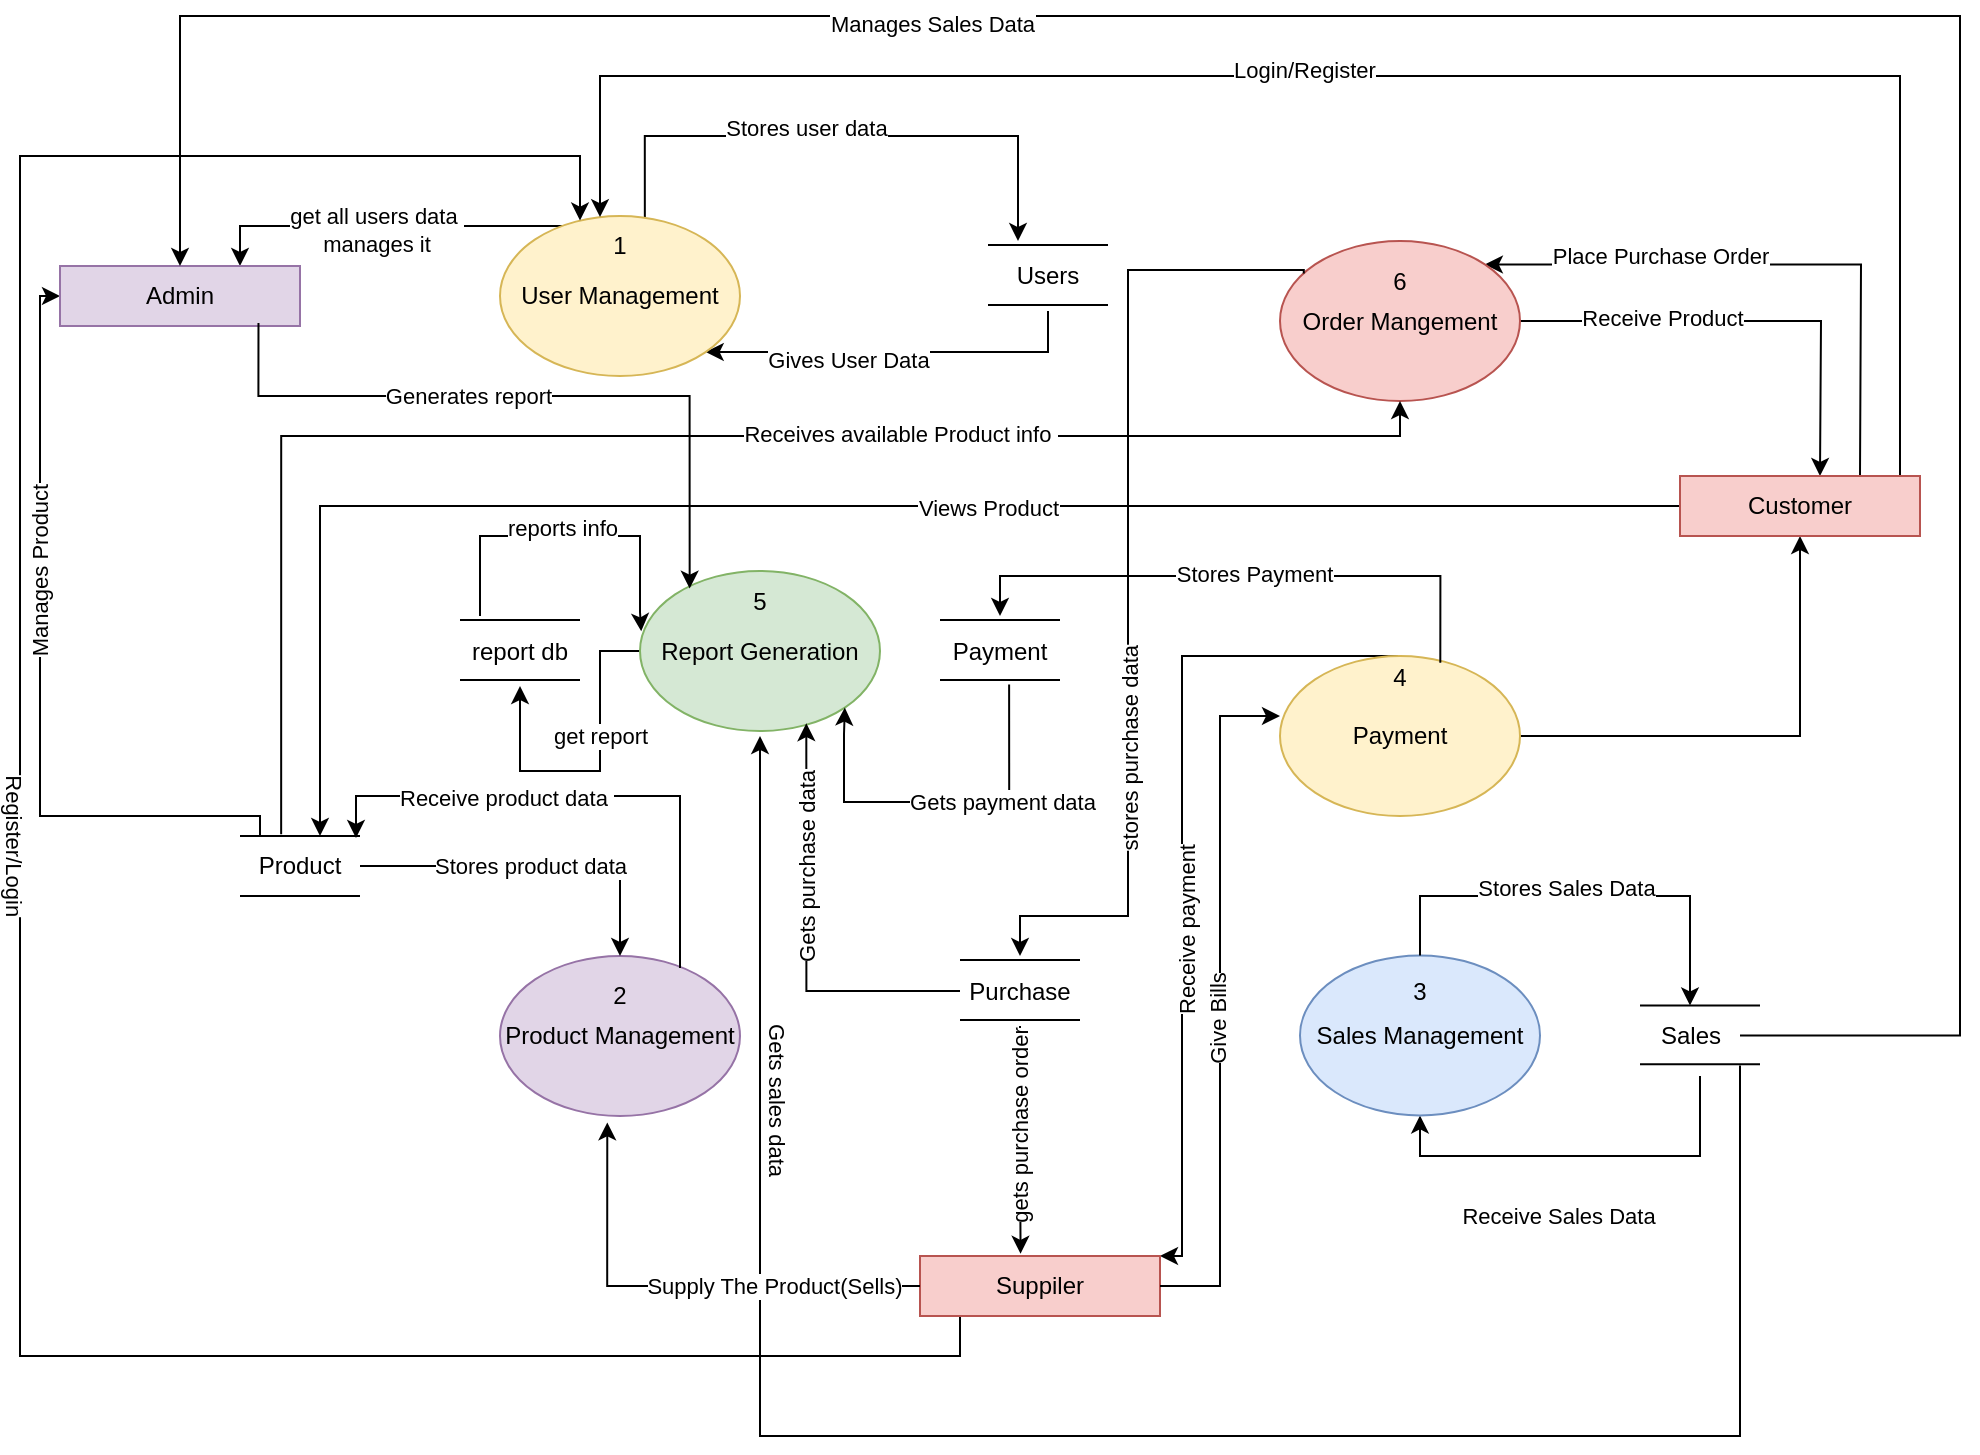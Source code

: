 <mxfile version="25.0.3">
  <diagram name="Page-1" id="QI1-nRxk9tai80xF-hu7">
    <mxGraphModel dx="2430" dy="2038" grid="1" gridSize="10" guides="1" tooltips="1" connect="1" arrows="1" fold="1" page="1" pageScale="1" pageWidth="827" pageHeight="1169" math="0" shadow="0">
      <root>
        <mxCell id="0" />
        <mxCell id="1" parent="0" />
        <mxCell id="sDaLeNxkE3oWeTUwoX5g-49" style="edgeStyle=orthogonalEdgeStyle;rounded=0;orthogonalLoop=1;jettySize=auto;html=1;exitX=1;exitY=0;exitDx=0;exitDy=0;entryX=0.25;entryY=0;entryDx=0;entryDy=0;" parent="1" target="sDaLeNxkE3oWeTUwoX5g-46" edge="1">
          <mxGeometry relative="1" as="geometry">
            <mxPoint x="212.426" y="91.716" as="sourcePoint" />
            <mxPoint x="384" y="92.5" as="targetPoint" />
            <Array as="points">
              <mxPoint x="212" y="50" />
              <mxPoint x="399" y="50" />
            </Array>
          </mxGeometry>
        </mxCell>
        <mxCell id="sDaLeNxkE3oWeTUwoX5g-50" value="Stores user data" style="edgeLabel;html=1;align=center;verticalAlign=middle;resizable=0;points=[];" parent="sDaLeNxkE3oWeTUwoX5g-49" vertex="1" connectable="0">
          <mxGeometry x="-0.127" y="4" relative="1" as="geometry">
            <mxPoint as="offset" />
          </mxGeometry>
        </mxCell>
        <mxCell id="sDaLeNxkE3oWeTUwoX5g-67" style="edgeStyle=orthogonalEdgeStyle;rounded=0;orthogonalLoop=1;jettySize=auto;html=1;entryX=0.75;entryY=0;entryDx=0;entryDy=0;" parent="1" source="sDaLeNxkE3oWeTUwoX5g-1" target="sDaLeNxkE3oWeTUwoX5g-17" edge="1">
          <mxGeometry relative="1" as="geometry">
            <Array as="points">
              <mxPoint x="10" y="95" />
            </Array>
          </mxGeometry>
        </mxCell>
        <mxCell id="sDaLeNxkE3oWeTUwoX5g-68" value="get all users data&amp;nbsp;&lt;div&gt;manages it&lt;/div&gt;" style="edgeLabel;html=1;align=center;verticalAlign=middle;resizable=0;points=[];" parent="sDaLeNxkE3oWeTUwoX5g-67" vertex="1" connectable="0">
          <mxGeometry x="0.026" y="2" relative="1" as="geometry">
            <mxPoint as="offset" />
          </mxGeometry>
        </mxCell>
        <mxCell id="sDaLeNxkE3oWeTUwoX5g-69" style="edgeStyle=orthogonalEdgeStyle;rounded=0;orthogonalLoop=1;jettySize=auto;html=1;entryX=0.5;entryY=1;entryDx=0;entryDy=0;startArrow=classic;startFill=1;endArrow=none;endFill=0;" parent="1" source="sDaLeNxkE3oWeTUwoX5g-1" target="sDaLeNxkE3oWeTUwoX5g-46" edge="1">
          <mxGeometry relative="1" as="geometry">
            <Array as="points">
              <mxPoint x="414" y="158" />
            </Array>
          </mxGeometry>
        </mxCell>
        <mxCell id="sDaLeNxkE3oWeTUwoX5g-70" value="Gives User Data" style="edgeLabel;html=1;align=center;verticalAlign=middle;resizable=0;points=[];" parent="sDaLeNxkE3oWeTUwoX5g-69" vertex="1" connectable="0">
          <mxGeometry x="-0.261" y="-4" relative="1" as="geometry">
            <mxPoint as="offset" />
          </mxGeometry>
        </mxCell>
        <mxCell id="sDaLeNxkE3oWeTUwoX5g-1" value="User Management" style="ellipse;whiteSpace=wrap;html=1;fillColor=#fff2cc;strokeColor=#d6b656;" parent="1" vertex="1">
          <mxGeometry x="140" y="90" width="120" height="80" as="geometry" />
        </mxCell>
        <mxCell id="sDaLeNxkE3oWeTUwoX5g-117" style="edgeStyle=orthogonalEdgeStyle;rounded=0;orthogonalLoop=1;jettySize=auto;html=1;entryX=0.5;entryY=1;entryDx=0;entryDy=0;" parent="1" source="sDaLeNxkE3oWeTUwoX5g-2" target="sDaLeNxkE3oWeTUwoX5g-112" edge="1">
          <mxGeometry relative="1" as="geometry" />
        </mxCell>
        <mxCell id="sDaLeNxkE3oWeTUwoX5g-118" value="get report" style="edgeLabel;html=1;align=center;verticalAlign=middle;resizable=0;points=[];" parent="sDaLeNxkE3oWeTUwoX5g-117" vertex="1" connectable="0">
          <mxGeometry x="-0.241" relative="1" as="geometry">
            <mxPoint y="1" as="offset" />
          </mxGeometry>
        </mxCell>
        <mxCell id="sDaLeNxkE3oWeTUwoX5g-2" value="Report Generation" style="ellipse;whiteSpace=wrap;html=1;fillColor=#d5e8d4;strokeColor=#82b366;" parent="1" vertex="1">
          <mxGeometry x="210" y="267.5" width="120" height="80" as="geometry" />
        </mxCell>
        <mxCell id="sDaLeNxkE3oWeTUwoX5g-3" value="Product Management" style="ellipse;whiteSpace=wrap;html=1;fillColor=#e1d5e7;strokeColor=#9673a6;" parent="1" vertex="1">
          <mxGeometry x="140" y="460" width="120" height="80" as="geometry" />
        </mxCell>
        <mxCell id="sDaLeNxkE3oWeTUwoX5g-32" style="edgeStyle=orthogonalEdgeStyle;rounded=0;orthogonalLoop=1;jettySize=auto;html=1;" parent="1" source="sDaLeNxkE3oWeTUwoX5g-4" edge="1">
          <mxGeometry relative="1" as="geometry">
            <mxPoint x="800" y="220" as="targetPoint" />
          </mxGeometry>
        </mxCell>
        <mxCell id="sDaLeNxkE3oWeTUwoX5g-33" value="Receive Product" style="edgeLabel;html=1;align=center;verticalAlign=middle;resizable=0;points=[];" parent="sDaLeNxkE3oWeTUwoX5g-32" vertex="1" connectable="0">
          <mxGeometry x="-0.377" y="2" relative="1" as="geometry">
            <mxPoint as="offset" />
          </mxGeometry>
        </mxCell>
        <mxCell id="sDaLeNxkE3oWeTUwoX5g-34" style="edgeStyle=orthogonalEdgeStyle;rounded=0;orthogonalLoop=1;jettySize=auto;html=1;exitX=1;exitY=0;exitDx=0;exitDy=0;startArrow=classic;startFill=1;endArrow=none;endFill=0;" parent="1" source="sDaLeNxkE3oWeTUwoX5g-4" edge="1">
          <mxGeometry relative="1" as="geometry">
            <mxPoint x="820" y="220" as="targetPoint" />
          </mxGeometry>
        </mxCell>
        <mxCell id="sDaLeNxkE3oWeTUwoX5g-39" value="Text" style="edgeLabel;html=1;align=center;verticalAlign=middle;resizable=0;points=[];" parent="sDaLeNxkE3oWeTUwoX5g-34" vertex="1" connectable="0">
          <mxGeometry x="-0.418" y="4" relative="1" as="geometry">
            <mxPoint as="offset" />
          </mxGeometry>
        </mxCell>
        <mxCell id="sDaLeNxkE3oWeTUwoX5g-40" value="Place Purchase Order" style="edgeLabel;html=1;align=center;verticalAlign=middle;resizable=0;points=[];" parent="sDaLeNxkE3oWeTUwoX5g-34" vertex="1" connectable="0">
          <mxGeometry x="-0.405" y="4" relative="1" as="geometry">
            <mxPoint as="offset" />
          </mxGeometry>
        </mxCell>
        <mxCell id="sDaLeNxkE3oWeTUwoX5g-4" value="Order Mangement" style="ellipse;whiteSpace=wrap;html=1;fillColor=#f8cecc;strokeColor=#b85450;" parent="1" vertex="1">
          <mxGeometry x="530" y="102.5" width="120" height="80" as="geometry" />
        </mxCell>
        <mxCell id="sDaLeNxkE3oWeTUwoX5g-20" style="edgeStyle=orthogonalEdgeStyle;rounded=0;orthogonalLoop=1;jettySize=auto;html=1;" parent="1" target="sDaLeNxkE3oWeTUwoX5g-1" edge="1">
          <mxGeometry relative="1" as="geometry">
            <mxPoint x="160" y="179.95" as="targetPoint" />
            <mxPoint x="370" y="639.9" as="sourcePoint" />
            <Array as="points">
              <mxPoint x="370" y="660" />
              <mxPoint x="-100" y="660" />
              <mxPoint x="-100" y="60" />
              <mxPoint x="180" y="60" />
            </Array>
          </mxGeometry>
        </mxCell>
        <mxCell id="sDaLeNxkE3oWeTUwoX5g-21" value="Register/Login" style="edgeLabel;html=1;align=center;verticalAlign=middle;resizable=0;points=[];rotation=90;" parent="sDaLeNxkE3oWeTUwoX5g-20" vertex="1" connectable="0">
          <mxGeometry x="0.064" y="3" relative="1" as="geometry">
            <mxPoint as="offset" />
          </mxGeometry>
        </mxCell>
        <mxCell id="sDaLeNxkE3oWeTUwoX5g-62" style="edgeStyle=orthogonalEdgeStyle;rounded=0;orthogonalLoop=1;jettySize=auto;html=1;startArrow=classic;startFill=1;endArrow=none;endFill=0;" parent="1" source="sDaLeNxkE3oWeTUwoX5g-5" edge="1">
          <mxGeometry relative="1" as="geometry">
            <mxPoint x="740" y="520" as="targetPoint" />
            <Array as="points">
              <mxPoint x="600" y="560" />
              <mxPoint x="740" y="560" />
            </Array>
          </mxGeometry>
        </mxCell>
        <mxCell id="sDaLeNxkE3oWeTUwoX5g-64" value="Receive Sales Data" style="edgeLabel;html=1;align=center;verticalAlign=middle;resizable=0;points=[];" parent="sDaLeNxkE3oWeTUwoX5g-62" vertex="1" connectable="0">
          <mxGeometry x="-0.106" relative="1" as="geometry">
            <mxPoint y="30" as="offset" />
          </mxGeometry>
        </mxCell>
        <mxCell id="sDaLeNxkE3oWeTUwoX5g-5" value="Sales Management" style="ellipse;whiteSpace=wrap;html=1;fillColor=#dae8fc;strokeColor=#6c8ebf;" parent="1" vertex="1">
          <mxGeometry x="540" y="459.72" width="120" height="80" as="geometry" />
        </mxCell>
        <mxCell id="sDaLeNxkE3oWeTUwoX5g-85" style="edgeStyle=orthogonalEdgeStyle;rounded=0;orthogonalLoop=1;jettySize=auto;html=1;entryX=1;entryY=0;entryDx=0;entryDy=0;" parent="1" source="sDaLeNxkE3oWeTUwoX5g-6" target="sDaLeNxkE3oWeTUwoX5g-37" edge="1">
          <mxGeometry relative="1" as="geometry">
            <mxPoint x="480" y="590.8" as="targetPoint" />
            <mxPoint x="530" y="310" as="sourcePoint" />
            <Array as="points">
              <mxPoint x="481" y="310" />
              <mxPoint x="481" y="610" />
            </Array>
          </mxGeometry>
        </mxCell>
        <mxCell id="sDaLeNxkE3oWeTUwoX5g-86" value="Receive payment" style="edgeLabel;html=1;align=center;verticalAlign=middle;resizable=0;points=[];rotation=-90;" parent="sDaLeNxkE3oWeTUwoX5g-85" vertex="1" connectable="0">
          <mxGeometry x="0.171" y="2" relative="1" as="geometry">
            <mxPoint as="offset" />
          </mxGeometry>
        </mxCell>
        <mxCell id="UcJZeBD1wfvm-UtKNEO4-1" style="edgeStyle=orthogonalEdgeStyle;rounded=0;orthogonalLoop=1;jettySize=auto;html=1;entryX=0.5;entryY=1;entryDx=0;entryDy=0;" edge="1" parent="1" source="sDaLeNxkE3oWeTUwoX5g-6" target="sDaLeNxkE3oWeTUwoX5g-38">
          <mxGeometry relative="1" as="geometry" />
        </mxCell>
        <mxCell id="sDaLeNxkE3oWeTUwoX5g-6" value="Payment" style="ellipse;whiteSpace=wrap;html=1;fillColor=#fff2cc;strokeColor=#d6b656;" parent="1" vertex="1">
          <mxGeometry x="530" y="310" width="120" height="80" as="geometry" />
        </mxCell>
        <mxCell id="sDaLeNxkE3oWeTUwoX5g-10" style="edgeStyle=orthogonalEdgeStyle;rounded=0;orthogonalLoop=1;jettySize=auto;html=1;" parent="1" source="sDaLeNxkE3oWeTUwoX5g-7" target="sDaLeNxkE3oWeTUwoX5g-3" edge="1">
          <mxGeometry relative="1" as="geometry" />
        </mxCell>
        <mxCell id="sDaLeNxkE3oWeTUwoX5g-11" value="Stores product data" style="edgeLabel;html=1;align=center;verticalAlign=middle;resizable=0;points=[];" parent="sDaLeNxkE3oWeTUwoX5g-10" vertex="1" connectable="0">
          <mxGeometry x="-0.233" y="1" relative="1" as="geometry">
            <mxPoint x="18" y="1" as="offset" />
          </mxGeometry>
        </mxCell>
        <mxCell id="sDaLeNxkE3oWeTUwoX5g-18" style="edgeStyle=orthogonalEdgeStyle;rounded=0;orthogonalLoop=1;jettySize=auto;html=1;entryX=0;entryY=0.5;entryDx=0;entryDy=0;" parent="1" target="sDaLeNxkE3oWeTUwoX5g-17" edge="1">
          <mxGeometry relative="1" as="geometry">
            <mxPoint x="70" y="400" as="sourcePoint" />
            <Array as="points">
              <mxPoint x="20" y="400" />
              <mxPoint x="20" y="390" />
              <mxPoint x="-90" y="390" />
              <mxPoint x="-90" y="130" />
            </Array>
          </mxGeometry>
        </mxCell>
        <mxCell id="sDaLeNxkE3oWeTUwoX5g-19" value="Manages Product" style="edgeLabel;html=1;align=center;verticalAlign=middle;resizable=0;points=[];rotation=-90;" parent="sDaLeNxkE3oWeTUwoX5g-18" vertex="1" connectable="0">
          <mxGeometry x="-0.053" y="4" relative="1" as="geometry">
            <mxPoint x="4" y="-84" as="offset" />
          </mxGeometry>
        </mxCell>
        <mxCell id="sDaLeNxkE3oWeTUwoX5g-75" style="edgeStyle=orthogonalEdgeStyle;rounded=0;orthogonalLoop=1;jettySize=auto;html=1;entryX=0.5;entryY=1;entryDx=0;entryDy=0;exitX=0.343;exitY=-0.031;exitDx=0;exitDy=0;exitPerimeter=0;" parent="1" source="sDaLeNxkE3oWeTUwoX5g-7" target="sDaLeNxkE3oWeTUwoX5g-4" edge="1">
          <mxGeometry relative="1" as="geometry">
            <mxPoint x="70" y="420" as="sourcePoint" />
            <mxPoint x="590" y="180" as="targetPoint" />
            <Array as="points">
              <mxPoint x="31" y="200" />
              <mxPoint x="590" y="200" />
            </Array>
          </mxGeometry>
        </mxCell>
        <mxCell id="sDaLeNxkE3oWeTUwoX5g-77" value="Receives available Product info&amp;nbsp;" style="edgeLabel;html=1;align=center;verticalAlign=middle;resizable=0;points=[];" parent="sDaLeNxkE3oWeTUwoX5g-75" vertex="1" connectable="0">
          <mxGeometry x="0.208" y="1" relative="1" as="geometry">
            <mxPoint x="40" as="offset" />
          </mxGeometry>
        </mxCell>
        <mxCell id="sDaLeNxkE3oWeTUwoX5g-7" value="Product" style="text;html=1;align=center;verticalAlign=middle;whiteSpace=wrap;rounded=0;" parent="1" vertex="1">
          <mxGeometry x="10" y="400" width="60" height="30" as="geometry" />
        </mxCell>
        <mxCell id="sDaLeNxkE3oWeTUwoX5g-8" value="" style="endArrow=none;html=1;rounded=0;" parent="1" edge="1">
          <mxGeometry width="50" height="50" relative="1" as="geometry">
            <mxPoint x="10" y="430" as="sourcePoint" />
            <mxPoint x="70" y="430" as="targetPoint" />
            <Array as="points" />
          </mxGeometry>
        </mxCell>
        <mxCell id="sDaLeNxkE3oWeTUwoX5g-9" value="" style="endArrow=none;html=1;rounded=0;" parent="1" edge="1">
          <mxGeometry width="50" height="50" relative="1" as="geometry">
            <mxPoint x="10" y="400" as="sourcePoint" />
            <mxPoint x="70" y="400" as="targetPoint" />
            <Array as="points" />
          </mxGeometry>
        </mxCell>
        <mxCell id="sDaLeNxkE3oWeTUwoX5g-12" style="edgeStyle=orthogonalEdgeStyle;rounded=0;orthogonalLoop=1;jettySize=auto;html=1;startArrow=classic;startFill=1;endArrow=none;endFill=0;" parent="1" edge="1">
          <mxGeometry relative="1" as="geometry">
            <mxPoint x="68" y="401" as="sourcePoint" />
            <mxPoint x="230" y="466" as="targetPoint" />
            <Array as="points">
              <mxPoint x="68" y="380" />
              <mxPoint x="230" y="380" />
              <mxPoint x="230" y="466" />
            </Array>
          </mxGeometry>
        </mxCell>
        <mxCell id="sDaLeNxkE3oWeTUwoX5g-16" value="Receive product data&amp;nbsp;" style="edgeLabel;html=1;align=center;verticalAlign=middle;resizable=0;points=[];" parent="sDaLeNxkE3oWeTUwoX5g-12" vertex="1" connectable="0">
          <mxGeometry x="-0.288" y="-1" relative="1" as="geometry">
            <mxPoint as="offset" />
          </mxGeometry>
        </mxCell>
        <mxCell id="sDaLeNxkE3oWeTUwoX5g-17" value="Admin" style="rounded=0;whiteSpace=wrap;html=1;fillColor=#e1d5e7;strokeColor=#9673a6;" parent="1" vertex="1">
          <mxGeometry x="-80" y="115" width="120" height="30" as="geometry" />
        </mxCell>
        <mxCell id="sDaLeNxkE3oWeTUwoX5g-30" style="edgeStyle=orthogonalEdgeStyle;rounded=0;orthogonalLoop=1;jettySize=auto;html=1;" parent="1" target="sDaLeNxkE3oWeTUwoX5g-1" edge="1">
          <mxGeometry relative="1" as="geometry">
            <mxPoint x="840" y="220" as="sourcePoint" />
            <Array as="points">
              <mxPoint x="840" y="20" />
              <mxPoint x="190" y="20" />
            </Array>
          </mxGeometry>
        </mxCell>
        <mxCell id="sDaLeNxkE3oWeTUwoX5g-31" value="Login/Register" style="edgeLabel;html=1;align=center;verticalAlign=middle;resizable=0;points=[];" parent="sDaLeNxkE3oWeTUwoX5g-30" vertex="1" connectable="0">
          <mxGeometry x="0.083" y="-3" relative="1" as="geometry">
            <mxPoint as="offset" />
          </mxGeometry>
        </mxCell>
        <mxCell id="sDaLeNxkE3oWeTUwoX5g-37" value="Suppiler" style="rounded=0;whiteSpace=wrap;html=1;fillColor=#f8cecc;strokeColor=#b85450;" parent="1" vertex="1">
          <mxGeometry x="350" y="610" width="120" height="30" as="geometry" />
        </mxCell>
        <mxCell id="sDaLeNxkE3oWeTUwoX5g-41" style="edgeStyle=orthogonalEdgeStyle;rounded=0;orthogonalLoop=1;jettySize=auto;html=1;" parent="1" source="sDaLeNxkE3oWeTUwoX5g-38" edge="1">
          <mxGeometry relative="1" as="geometry">
            <mxPoint x="50" y="400" as="targetPoint" />
            <Array as="points">
              <mxPoint x="50" y="235" />
              <mxPoint x="50" y="400" />
            </Array>
          </mxGeometry>
        </mxCell>
        <mxCell id="sDaLeNxkE3oWeTUwoX5g-42" value="Views Product" style="edgeLabel;html=1;align=center;verticalAlign=middle;resizable=0;points=[];" parent="sDaLeNxkE3oWeTUwoX5g-41" vertex="1" connectable="0">
          <mxGeometry x="-0.18" y="1" relative="1" as="geometry">
            <mxPoint as="offset" />
          </mxGeometry>
        </mxCell>
        <mxCell id="sDaLeNxkE3oWeTUwoX5g-38" value="Customer" style="rounded=0;whiteSpace=wrap;html=1;fillColor=#f8cecc;strokeColor=#b85450;" parent="1" vertex="1">
          <mxGeometry x="730" y="220" width="120" height="30" as="geometry" />
        </mxCell>
        <mxCell id="sDaLeNxkE3oWeTUwoX5g-46" value="Users" style="text;html=1;align=center;verticalAlign=middle;whiteSpace=wrap;rounded=0;" parent="1" vertex="1">
          <mxGeometry x="384" y="102.5" width="60" height="35" as="geometry" />
        </mxCell>
        <mxCell id="sDaLeNxkE3oWeTUwoX5g-47" value="" style="endArrow=none;html=1;rounded=0;" parent="1" edge="1">
          <mxGeometry width="50" height="50" relative="1" as="geometry">
            <mxPoint x="384" y="134.44" as="sourcePoint" />
            <mxPoint x="444" y="134.44" as="targetPoint" />
            <Array as="points" />
          </mxGeometry>
        </mxCell>
        <mxCell id="sDaLeNxkE3oWeTUwoX5g-48" value="" style="endArrow=none;html=1;rounded=0;" parent="1" edge="1">
          <mxGeometry width="50" height="50" relative="1" as="geometry">
            <mxPoint x="384" y="104.44" as="sourcePoint" />
            <mxPoint x="444" y="104.44" as="targetPoint" />
            <Array as="points" />
          </mxGeometry>
        </mxCell>
        <mxCell id="sDaLeNxkE3oWeTUwoX5g-55" value="" style="endArrow=none;html=1;rounded=0;" parent="1" edge="1">
          <mxGeometry width="50" height="50" relative="1" as="geometry">
            <mxPoint x="710" y="514.16" as="sourcePoint" />
            <mxPoint x="770" y="514.16" as="targetPoint" />
            <Array as="points" />
          </mxGeometry>
        </mxCell>
        <mxCell id="sDaLeNxkE3oWeTUwoX5g-56" value="" style="endArrow=none;html=1;rounded=0;" parent="1" edge="1">
          <mxGeometry width="50" height="50" relative="1" as="geometry">
            <mxPoint x="710" y="484.72" as="sourcePoint" />
            <mxPoint x="770" y="484.72" as="targetPoint" />
            <Array as="points" />
          </mxGeometry>
        </mxCell>
        <mxCell id="sDaLeNxkE3oWeTUwoX5g-60" style="edgeStyle=orthogonalEdgeStyle;rounded=0;orthogonalLoop=1;jettySize=auto;html=1;entryX=0.5;entryY=0;entryDx=0;entryDy=0;startArrow=classic;startFill=1;endArrow=none;endFill=0;" parent="1" source="sDaLeNxkE3oWeTUwoX5g-59" target="sDaLeNxkE3oWeTUwoX5g-5" edge="1">
          <mxGeometry relative="1" as="geometry">
            <Array as="points">
              <mxPoint x="735" y="430" />
              <mxPoint x="600" y="430" />
            </Array>
          </mxGeometry>
        </mxCell>
        <mxCell id="sDaLeNxkE3oWeTUwoX5g-61" value="Stores Sales Data" style="edgeLabel;html=1;align=center;verticalAlign=middle;resizable=0;points=[];" parent="sDaLeNxkE3oWeTUwoX5g-60" vertex="1" connectable="0">
          <mxGeometry x="0.064" y="-4" relative="1" as="geometry">
            <mxPoint as="offset" />
          </mxGeometry>
        </mxCell>
        <mxCell id="sDaLeNxkE3oWeTUwoX5g-65" style="edgeStyle=orthogonalEdgeStyle;rounded=0;orthogonalLoop=1;jettySize=auto;html=1;entryX=0.5;entryY=0;entryDx=0;entryDy=0;" parent="1" source="sDaLeNxkE3oWeTUwoX5g-59" target="sDaLeNxkE3oWeTUwoX5g-17" edge="1">
          <mxGeometry relative="1" as="geometry">
            <Array as="points">
              <mxPoint x="870" y="500" />
              <mxPoint x="870" y="-10" />
              <mxPoint x="-20" y="-10" />
            </Array>
          </mxGeometry>
        </mxCell>
        <mxCell id="sDaLeNxkE3oWeTUwoX5g-66" value="Manages Sales Data" style="edgeLabel;html=1;align=center;verticalAlign=middle;resizable=0;points=[];" parent="sDaLeNxkE3oWeTUwoX5g-65" vertex="1" connectable="0">
          <mxGeometry x="0.387" y="4" relative="1" as="geometry">
            <mxPoint as="offset" />
          </mxGeometry>
        </mxCell>
        <mxCell id="sDaLeNxkE3oWeTUwoX5g-93" style="edgeStyle=orthogonalEdgeStyle;rounded=0;orthogonalLoop=1;jettySize=auto;html=1;" parent="1" source="sDaLeNxkE3oWeTUwoX5g-59" edge="1">
          <mxGeometry relative="1" as="geometry">
            <mxPoint x="270" y="350" as="targetPoint" />
            <Array as="points">
              <mxPoint x="760" y="700" />
              <mxPoint x="270" y="700" />
            </Array>
          </mxGeometry>
        </mxCell>
        <mxCell id="sDaLeNxkE3oWeTUwoX5g-94" value="Gets sales data" style="edgeLabel;html=1;align=center;verticalAlign=middle;resizable=0;points=[];rotation=90;" parent="sDaLeNxkE3oWeTUwoX5g-93" vertex="1" connectable="0">
          <mxGeometry x="0.631" y="3" relative="1" as="geometry">
            <mxPoint x="12" y="-8" as="offset" />
          </mxGeometry>
        </mxCell>
        <mxCell id="sDaLeNxkE3oWeTUwoX5g-59" value="Sales" style="text;html=1;align=center;verticalAlign=middle;resizable=0;points=[];autosize=1;strokeColor=none;fillColor=none;" parent="1" vertex="1">
          <mxGeometry x="710" y="484.72" width="50" height="30" as="geometry" />
        </mxCell>
        <mxCell id="sDaLeNxkE3oWeTUwoX5g-78" style="edgeStyle=orthogonalEdgeStyle;rounded=0;orthogonalLoop=1;jettySize=auto;html=1;entryX=0.447;entryY=1.04;entryDx=0;entryDy=0;entryPerimeter=0;" parent="1" source="sDaLeNxkE3oWeTUwoX5g-37" target="sDaLeNxkE3oWeTUwoX5g-3" edge="1">
          <mxGeometry relative="1" as="geometry" />
        </mxCell>
        <mxCell id="sDaLeNxkE3oWeTUwoX5g-79" value="Supply The Product(Sells)" style="edgeLabel;html=1;align=center;verticalAlign=middle;resizable=0;points=[];" parent="sDaLeNxkE3oWeTUwoX5g-78" vertex="1" connectable="0">
          <mxGeometry x="-0.045" relative="1" as="geometry">
            <mxPoint x="40" as="offset" />
          </mxGeometry>
        </mxCell>
        <mxCell id="sDaLeNxkE3oWeTUwoX5g-80" style="edgeStyle=orthogonalEdgeStyle;rounded=0;orthogonalLoop=1;jettySize=auto;html=1;exitX=0.099;exitY=0.203;exitDx=0;exitDy=0;exitPerimeter=0;" parent="1" source="sDaLeNxkE3oWeTUwoX5g-4" target="sDaLeNxkE3oWeTUwoX5g-99" edge="1">
          <mxGeometry relative="1" as="geometry">
            <mxPoint x="530.0" y="117.18" as="sourcePoint" />
            <mxPoint x="405.76" y="459.69" as="targetPoint" />
            <Array as="points">
              <mxPoint x="542" y="117" />
              <mxPoint x="454" y="117" />
              <mxPoint x="454" y="440" />
              <mxPoint x="400" y="440" />
            </Array>
          </mxGeometry>
        </mxCell>
        <mxCell id="sDaLeNxkE3oWeTUwoX5g-82" value="stores purchase data" style="edgeLabel;html=1;align=center;verticalAlign=middle;resizable=0;points=[];rotation=-90;" parent="sDaLeNxkE3oWeTUwoX5g-80" vertex="1" connectable="0">
          <mxGeometry x="0.353" y="1" relative="1" as="geometry">
            <mxPoint as="offset" />
          </mxGeometry>
        </mxCell>
        <mxCell id="sDaLeNxkE3oWeTUwoX5g-83" style="edgeStyle=orthogonalEdgeStyle;rounded=0;orthogonalLoop=1;jettySize=auto;html=1;entryX=0;entryY=0.375;entryDx=0;entryDy=0;entryPerimeter=0;" parent="1" source="sDaLeNxkE3oWeTUwoX5g-37" target="sDaLeNxkE3oWeTUwoX5g-6" edge="1">
          <mxGeometry relative="1" as="geometry" />
        </mxCell>
        <mxCell id="sDaLeNxkE3oWeTUwoX5g-84" value="Give Bills" style="edgeLabel;html=1;align=center;verticalAlign=middle;resizable=0;points=[];rotation=-90;" parent="sDaLeNxkE3oWeTUwoX5g-83" vertex="1" connectable="0">
          <mxGeometry x="-0.052" y="1" relative="1" as="geometry">
            <mxPoint as="offset" />
          </mxGeometry>
        </mxCell>
        <mxCell id="sDaLeNxkE3oWeTUwoX5g-88" value="Payment" style="text;html=1;align=center;verticalAlign=middle;whiteSpace=wrap;rounded=0;" parent="1" vertex="1">
          <mxGeometry x="360" y="290" width="60" height="35" as="geometry" />
        </mxCell>
        <mxCell id="sDaLeNxkE3oWeTUwoX5g-89" value="" style="endArrow=none;html=1;rounded=0;" parent="1" edge="1">
          <mxGeometry width="50" height="50" relative="1" as="geometry">
            <mxPoint x="360" y="321.94" as="sourcePoint" />
            <mxPoint x="420" y="321.94" as="targetPoint" />
            <Array as="points" />
          </mxGeometry>
        </mxCell>
        <mxCell id="sDaLeNxkE3oWeTUwoX5g-90" value="" style="endArrow=none;html=1;rounded=0;" parent="1" edge="1">
          <mxGeometry width="50" height="50" relative="1" as="geometry">
            <mxPoint x="360" y="291.94" as="sourcePoint" />
            <mxPoint x="420" y="291.94" as="targetPoint" />
            <Array as="points" />
          </mxGeometry>
        </mxCell>
        <mxCell id="sDaLeNxkE3oWeTUwoX5g-91" style="edgeStyle=orthogonalEdgeStyle;rounded=0;orthogonalLoop=1;jettySize=auto;html=1;entryX=0.668;entryY=0.042;entryDx=0;entryDy=0;entryPerimeter=0;startArrow=classic;startFill=1;endArrow=none;endFill=0;" parent="1" source="sDaLeNxkE3oWeTUwoX5g-88" target="sDaLeNxkE3oWeTUwoX5g-6" edge="1">
          <mxGeometry relative="1" as="geometry">
            <Array as="points">
              <mxPoint x="390" y="270" />
              <mxPoint x="610" y="270" />
            </Array>
          </mxGeometry>
        </mxCell>
        <mxCell id="sDaLeNxkE3oWeTUwoX5g-92" value="Stores Payment" style="edgeLabel;html=1;align=center;verticalAlign=middle;resizable=0;points=[];" parent="sDaLeNxkE3oWeTUwoX5g-91" vertex="1" connectable="0">
          <mxGeometry x="0.033" y="1" relative="1" as="geometry">
            <mxPoint as="offset" />
          </mxGeometry>
        </mxCell>
        <mxCell id="sDaLeNxkE3oWeTUwoX5g-95" style="edgeStyle=orthogonalEdgeStyle;rounded=0;orthogonalLoop=1;jettySize=auto;html=1;entryX=1;entryY=1;entryDx=0;entryDy=0;exitX=0.576;exitY=0.979;exitDx=0;exitDy=0;exitPerimeter=0;" parent="1" source="sDaLeNxkE3oWeTUwoX5g-88" target="sDaLeNxkE3oWeTUwoX5g-2" edge="1">
          <mxGeometry relative="1" as="geometry">
            <mxPoint x="394.12" y="330" as="sourcePoint" />
            <mxPoint x="280.0" y="349.3" as="targetPoint" />
            <Array as="points">
              <mxPoint x="395" y="383" />
              <mxPoint x="312" y="383" />
              <mxPoint x="312" y="349" />
            </Array>
          </mxGeometry>
        </mxCell>
        <mxCell id="sDaLeNxkE3oWeTUwoX5g-96" value="Gets payment data" style="edgeLabel;html=1;align=center;verticalAlign=middle;resizable=0;points=[];" parent="sDaLeNxkE3oWeTUwoX5g-95" vertex="1" connectable="0">
          <mxGeometry x="0.017" relative="1" as="geometry">
            <mxPoint x="33" as="offset" />
          </mxGeometry>
        </mxCell>
        <mxCell id="sDaLeNxkE3oWeTUwoX5g-108" style="edgeStyle=orthogonalEdgeStyle;rounded=0;orthogonalLoop=1;jettySize=auto;html=1;entryX=0.693;entryY=0.951;entryDx=0;entryDy=0;entryPerimeter=0;" parent="1" source="sDaLeNxkE3oWeTUwoX5g-99" target="sDaLeNxkE3oWeTUwoX5g-2" edge="1">
          <mxGeometry relative="1" as="geometry">
            <mxPoint x="290" y="400" as="targetPoint" />
          </mxGeometry>
        </mxCell>
        <mxCell id="sDaLeNxkE3oWeTUwoX5g-111" value="Gets purchase data" style="edgeLabel;html=1;align=center;verticalAlign=middle;resizable=0;points=[];rotation=-90;" parent="sDaLeNxkE3oWeTUwoX5g-108" vertex="1" connectable="0">
          <mxGeometry x="0.168" relative="1" as="geometry">
            <mxPoint y="-16" as="offset" />
          </mxGeometry>
        </mxCell>
        <mxCell id="sDaLeNxkE3oWeTUwoX5g-99" value="Purchase" style="text;html=1;align=center;verticalAlign=middle;whiteSpace=wrap;rounded=0;" parent="1" vertex="1">
          <mxGeometry x="370" y="460" width="60" height="35" as="geometry" />
        </mxCell>
        <mxCell id="sDaLeNxkE3oWeTUwoX5g-100" value="" style="endArrow=none;html=1;rounded=0;" parent="1" edge="1">
          <mxGeometry width="50" height="50" relative="1" as="geometry">
            <mxPoint x="370" y="491.94" as="sourcePoint" />
            <mxPoint x="430" y="491.94" as="targetPoint" />
            <Array as="points" />
          </mxGeometry>
        </mxCell>
        <mxCell id="sDaLeNxkE3oWeTUwoX5g-101" value="" style="endArrow=none;html=1;rounded=0;" parent="1" edge="1">
          <mxGeometry width="50" height="50" relative="1" as="geometry">
            <mxPoint x="370" y="461.94" as="sourcePoint" />
            <mxPoint x="430" y="461.94" as="targetPoint" />
            <Array as="points" />
          </mxGeometry>
        </mxCell>
        <mxCell id="sDaLeNxkE3oWeTUwoX5g-104" style="edgeStyle=orthogonalEdgeStyle;rounded=0;orthogonalLoop=1;jettySize=auto;html=1;entryX=0.419;entryY=-0.037;entryDx=0;entryDy=0;entryPerimeter=0;" parent="1" source="sDaLeNxkE3oWeTUwoX5g-99" target="sDaLeNxkE3oWeTUwoX5g-37" edge="1">
          <mxGeometry relative="1" as="geometry" />
        </mxCell>
        <mxCell id="sDaLeNxkE3oWeTUwoX5g-105" value="gets purchase order" style="edgeLabel;html=1;align=center;verticalAlign=middle;resizable=0;points=[];rotation=-90;" parent="sDaLeNxkE3oWeTUwoX5g-104" vertex="1" connectable="0">
          <mxGeometry x="0.123" relative="1" as="geometry">
            <mxPoint y="-13" as="offset" />
          </mxGeometry>
        </mxCell>
        <mxCell id="sDaLeNxkE3oWeTUwoX5g-112" value="report db" style="text;html=1;align=center;verticalAlign=middle;whiteSpace=wrap;rounded=0;" parent="1" vertex="1">
          <mxGeometry x="120" y="290" width="60" height="35" as="geometry" />
        </mxCell>
        <mxCell id="sDaLeNxkE3oWeTUwoX5g-113" value="" style="endArrow=none;html=1;rounded=0;" parent="1" edge="1">
          <mxGeometry width="50" height="50" relative="1" as="geometry">
            <mxPoint x="120" y="321.94" as="sourcePoint" />
            <mxPoint x="180" y="321.94" as="targetPoint" />
            <Array as="points" />
          </mxGeometry>
        </mxCell>
        <mxCell id="sDaLeNxkE3oWeTUwoX5g-114" value="" style="endArrow=none;html=1;rounded=0;" parent="1" edge="1">
          <mxGeometry width="50" height="50" relative="1" as="geometry">
            <mxPoint x="120" y="291.94" as="sourcePoint" />
            <mxPoint x="180" y="291.94" as="targetPoint" />
            <Array as="points" />
          </mxGeometry>
        </mxCell>
        <mxCell id="sDaLeNxkE3oWeTUwoX5g-115" style="edgeStyle=orthogonalEdgeStyle;rounded=0;orthogonalLoop=1;jettySize=auto;html=1;entryX=0.005;entryY=0.377;entryDx=0;entryDy=0;entryPerimeter=0;" parent="1" target="sDaLeNxkE3oWeTUwoX5g-2" edge="1">
          <mxGeometry relative="1" as="geometry">
            <Array as="points">
              <mxPoint x="130" y="250" />
              <mxPoint x="210" y="250" />
              <mxPoint x="210" y="288" />
              <mxPoint x="211" y="288" />
            </Array>
            <mxPoint x="130" y="290" as="sourcePoint" />
            <mxPoint x="240" y="267.5" as="targetPoint" />
          </mxGeometry>
        </mxCell>
        <mxCell id="sDaLeNxkE3oWeTUwoX5g-116" value="reports info" style="edgeLabel;html=1;align=center;verticalAlign=middle;resizable=0;points=[];" parent="sDaLeNxkE3oWeTUwoX5g-115" vertex="1" connectable="0">
          <mxGeometry x="-0.037" y="4" relative="1" as="geometry">
            <mxPoint as="offset" />
          </mxGeometry>
        </mxCell>
        <mxCell id="sDaLeNxkE3oWeTUwoX5g-121" style="edgeStyle=orthogonalEdgeStyle;rounded=0;orthogonalLoop=1;jettySize=auto;html=1;entryX=0.207;entryY=0.11;entryDx=0;entryDy=0;entryPerimeter=0;exitX=0.827;exitY=0.95;exitDx=0;exitDy=0;exitPerimeter=0;" parent="1" source="sDaLeNxkE3oWeTUwoX5g-17" target="sDaLeNxkE3oWeTUwoX5g-2" edge="1">
          <mxGeometry relative="1" as="geometry">
            <mxPoint x="40" y="140.74" as="sourcePoint" />
            <mxPoint x="235.44" y="290.0" as="targetPoint" />
            <Array as="points">
              <mxPoint x="19" y="180" />
              <mxPoint x="235" y="180" />
            </Array>
          </mxGeometry>
        </mxCell>
        <mxCell id="sDaLeNxkE3oWeTUwoX5g-126" value="Generates report" style="edgeLabel;html=1;align=center;verticalAlign=middle;resizable=0;points=[];" parent="sDaLeNxkE3oWeTUwoX5g-121" vertex="1" connectable="0">
          <mxGeometry x="-0.189" relative="1" as="geometry">
            <mxPoint as="offset" />
          </mxGeometry>
        </mxCell>
        <mxCell id="ggzQYFEGuX9ROKaaKWbB-1" value="6" style="text;html=1;align=center;verticalAlign=middle;whiteSpace=wrap;rounded=0;" parent="1" vertex="1">
          <mxGeometry x="560" y="107.5" width="60" height="30" as="geometry" />
        </mxCell>
        <mxCell id="ggzQYFEGuX9ROKaaKWbB-2" value="2" style="text;html=1;align=center;verticalAlign=middle;whiteSpace=wrap;rounded=0;" parent="1" vertex="1">
          <mxGeometry x="170" y="465" width="60" height="30" as="geometry" />
        </mxCell>
        <mxCell id="ggzQYFEGuX9ROKaaKWbB-3" value="&lt;div&gt;&lt;br&gt;&lt;/div&gt;3" style="text;html=1;align=center;verticalAlign=middle;whiteSpace=wrap;rounded=0;" parent="1" vertex="1">
          <mxGeometry x="570" y="454.72" width="60" height="30" as="geometry" />
        </mxCell>
        <mxCell id="ggzQYFEGuX9ROKaaKWbB-4" value="&lt;div&gt;&lt;span style=&quot;background-color: initial;&quot;&gt;&lt;br&gt;&lt;/span&gt;&lt;/div&gt;&lt;div&gt;&lt;span style=&quot;background-color: initial;&quot;&gt;4&lt;/span&gt;&lt;/div&gt;" style="text;html=1;align=center;verticalAlign=middle;whiteSpace=wrap;rounded=0;" parent="1" vertex="1">
          <mxGeometry x="560" y="297.5" width="60" height="30" as="geometry" />
        </mxCell>
        <mxCell id="ggzQYFEGuX9ROKaaKWbB-5" value="&lt;span style=&quot;background-color: initial;&quot;&gt;5&lt;/span&gt;" style="text;html=1;align=center;verticalAlign=middle;whiteSpace=wrap;rounded=0;" parent="1" vertex="1">
          <mxGeometry x="240" y="267.5" width="60" height="30" as="geometry" />
        </mxCell>
        <mxCell id="ggzQYFEGuX9ROKaaKWbB-6" value="1" style="text;html=1;align=center;verticalAlign=middle;whiteSpace=wrap;rounded=0;" parent="1" vertex="1">
          <mxGeometry x="170" y="90" width="60" height="30" as="geometry" />
        </mxCell>
      </root>
    </mxGraphModel>
  </diagram>
</mxfile>
